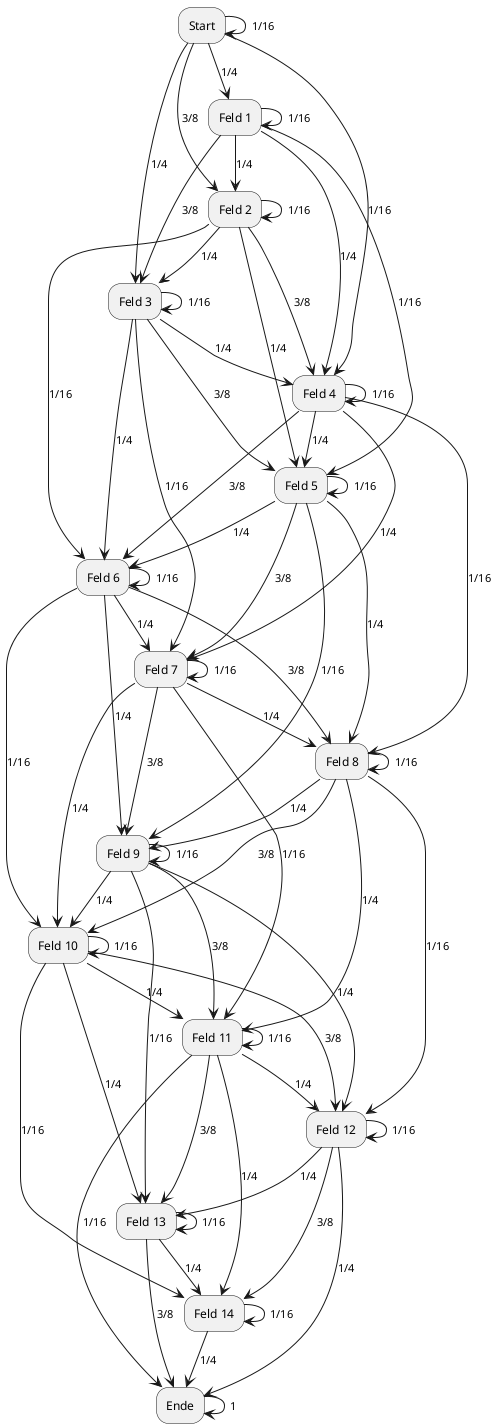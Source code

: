 @startuml simple_path

' 0
"Start" -->[1/16] "Start"
"Feld 1" -->[1/16] "Feld 1"
"Feld 2" -->[1/16] "Feld 2"
"Feld 3" -->[1/16] "Feld 3"
"Feld 4" -->[1/16] "Feld 4"
"Feld 5" -->[1/16] "Feld 5"
"Feld 6" -->[1/16] "Feld 6"
"Feld 7" -->[1/16] "Feld 7"
"Feld 8" -->[1/16] "Feld 8"
"Feld 9" -->[1/16] "Feld 9"
"Feld 10" -->[1/16] "Feld 10"
"Feld 11" -->[1/16] "Feld 11"
"Feld 12" -->[1/16] "Feld 12"
"Feld 13" -->[1/16] "Feld 13"
"Feld 14" -->[1/16] "Feld 14"

' 1
"Start" -->[1/4] "Feld 1"
-->[1/4] "Feld 2"
-->[1/4] "Feld 3"
-->[1/4] "Feld 4"
-->[1/4] "Feld 5"
-->[1/4] "Feld 6"
-->[1/4] "Feld 7"
-->[1/4] "Feld 8"
-->[1/4] "Feld 9"
-->[1/4] "Feld 10"
-->[1/4] "Feld 11"
-->[1/4] "Feld 12"
-->[1/4] "Feld 13"
-->[1/4] "Feld 14"
-->[1/4] "Ende"
-->[1] "Ende"

' 2
"Start" -->[3/8] "Feld 2"
"Feld 1"-->[3/8] "Feld 3"
"Feld 2"-->[3/8] "Feld 4"
"Feld 3"-->[3/8] "Feld 5"
"Feld 4"-->[3/8] "Feld 6"
"Feld 5"-->[3/8] "Feld 7"
"Feld 6"-->[3/8] "Feld 8"
"Feld 7"-->[3/8] "Feld 9"
"Feld 8"-->[3/8] "Feld 10"
"Feld 9"-->[3/8] "Feld 11"
"Feld 10"-->[3/8] "Feld 12"
"Feld 11"-->[3/8] "Feld 13"
"Feld 12"-->[3/8] "Feld 14"
"Feld 13"-->[3/8] "Ende"

' 3
"Start" -->[1/4]"Feld 3"
"Feld 1" -->[1/4]"Feld 4"
"Feld 2" -->[1/4]"Feld 5"
"Feld 3" -->[1/4]"Feld 6"
"Feld 4" -->[1/4]"Feld 7"
"Feld 5" -->[1/4]"Feld 8"
"Feld 6" -->[1/4]"Feld 9"
"Feld 7" -->[1/4]"Feld 10"
"Feld 8" -->[1/4]"Feld 11"
"Feld 9" -->[1/4]"Feld 12"
"Feld 10" -->[1/4]"Feld 13"
"Feld 11" -->[1/4]"Feld 14"
"Feld 12"-->[1/4]"Ende"

' 4
"Start" -->[1/16]"Feld 4"
"Feld 1" -->[1/16]"Feld 5"
"Feld 2" -->[1/16]"Feld 6"
"Feld 3" -->[1/16]"Feld 7"
"Feld 4" -->[1/16]"Feld 8"
"Feld 5" -->[1/16]"Feld 9"
"Feld 6" -->[1/16]"Feld 10"
"Feld 7" -->[1/16]"Feld 11"
"Feld 8" -->[1/16]"Feld 12"
"Feld 9" -->[1/16]"Feld 13"
"Feld 10" -->[1/16]"Feld 14"
"Feld 11" -->[1/16]"Ende"

@enduml